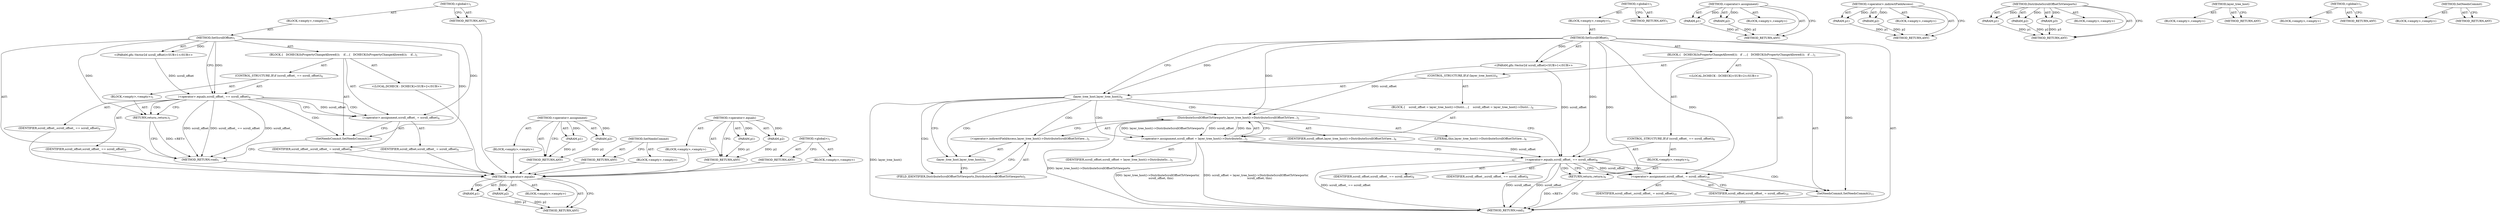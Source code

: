 digraph "&lt;global&gt;" {
vulnerable_71 [label=<(METHOD,&lt;operator&gt;.equals)>];
vulnerable_72 [label=<(PARAM,p1)>];
vulnerable_73 [label=<(PARAM,p2)>];
vulnerable_74 [label=<(BLOCK,&lt;empty&gt;,&lt;empty&gt;)>];
vulnerable_75 [label=<(METHOD_RETURN,ANY)>];
vulnerable_6 [label=<(METHOD,&lt;global&gt;)<SUB>1</SUB>>];
vulnerable_7 [label=<(BLOCK,&lt;empty&gt;,&lt;empty&gt;)<SUB>1</SUB>>];
vulnerable_8 [label=<(METHOD,SetScrollOffset)<SUB>1</SUB>>];
vulnerable_9 [label="<(PARAM,gfx::Vector2d scroll_offset)<SUB>1</SUB>>"];
vulnerable_10 [label=<(BLOCK,{
   DCHECK(IsPropertyChangeAllowed());
 
  if ...,{
   DCHECK(IsPropertyChangeAllowed());
 
  if ...)<SUB>1</SUB>>];
vulnerable_11 [label="<(LOCAL,DCHECK : DCHECK)<SUB>2</SUB>>"];
vulnerable_12 [label=<(CONTROL_STRUCTURE,IF,if (layer_tree_host()))<SUB>4</SUB>>];
vulnerable_13 [label=<(layer_tree_host,layer_tree_host())<SUB>4</SUB>>];
vulnerable_14 [label=<(BLOCK,{
    scroll_offset = layer_tree_host()-&gt;Distri...,{
    scroll_offset = layer_tree_host()-&gt;Distri...)<SUB>4</SUB>>];
vulnerable_15 [label=<(&lt;operator&gt;.assignment,scroll_offset = layer_tree_host()-&gt;DistributeSc...)<SUB>5</SUB>>];
vulnerable_16 [label=<(IDENTIFIER,scroll_offset,scroll_offset = layer_tree_host()-&gt;DistributeSc...)<SUB>5</SUB>>];
vulnerable_17 [label=<(DistributeScrollOffsetToViewports,layer_tree_host()-&gt;DistributeScrollOffsetToView...)<SUB>5</SUB>>];
vulnerable_18 [label=<(&lt;operator&gt;.indirectFieldAccess,layer_tree_host()-&gt;DistributeScrollOffsetToView...)<SUB>5</SUB>>];
vulnerable_19 [label=<(layer_tree_host,layer_tree_host())<SUB>5</SUB>>];
vulnerable_20 [label=<(FIELD_IDENTIFIER,DistributeScrollOffsetToViewports,DistributeScrollOffsetToViewports)<SUB>5</SUB>>];
vulnerable_21 [label=<(IDENTIFIER,scroll_offset,layer_tree_host()-&gt;DistributeScrollOffsetToView...)<SUB>6</SUB>>];
vulnerable_22 [label=<(LITERAL,this,layer_tree_host()-&gt;DistributeScrollOffsetToView...)<SUB>6</SUB>>];
vulnerable_23 [label=<(CONTROL_STRUCTURE,IF,if (scroll_offset_ == scroll_offset))<SUB>8</SUB>>];
vulnerable_24 [label=<(&lt;operator&gt;.equals,scroll_offset_ == scroll_offset)<SUB>8</SUB>>];
vulnerable_25 [label=<(IDENTIFIER,scroll_offset_,scroll_offset_ == scroll_offset)<SUB>8</SUB>>];
vulnerable_26 [label=<(IDENTIFIER,scroll_offset,scroll_offset_ == scroll_offset)<SUB>8</SUB>>];
vulnerable_27 [label=<(BLOCK,&lt;empty&gt;,&lt;empty&gt;)<SUB>9</SUB>>];
vulnerable_28 [label=<(RETURN,return;,return;)<SUB>9</SUB>>];
vulnerable_29 [label=<(&lt;operator&gt;.assignment,scroll_offset_ = scroll_offset)<SUB>10</SUB>>];
vulnerable_30 [label=<(IDENTIFIER,scroll_offset_,scroll_offset_ = scroll_offset)<SUB>10</SUB>>];
vulnerable_31 [label=<(IDENTIFIER,scroll_offset,scroll_offset_ = scroll_offset)<SUB>10</SUB>>];
vulnerable_32 [label=<(SetNeedsCommit,SetNeedsCommit())<SUB>11</SUB>>];
vulnerable_33 [label=<(METHOD_RETURN,void)<SUB>1</SUB>>];
vulnerable_35 [label=<(METHOD_RETURN,ANY)<SUB>1</SUB>>];
vulnerable_55 [label=<(METHOD,&lt;operator&gt;.assignment)>];
vulnerable_56 [label=<(PARAM,p1)>];
vulnerable_57 [label=<(PARAM,p2)>];
vulnerable_58 [label=<(BLOCK,&lt;empty&gt;,&lt;empty&gt;)>];
vulnerable_59 [label=<(METHOD_RETURN,ANY)>];
vulnerable_66 [label=<(METHOD,&lt;operator&gt;.indirectFieldAccess)>];
vulnerable_67 [label=<(PARAM,p1)>];
vulnerable_68 [label=<(PARAM,p2)>];
vulnerable_69 [label=<(BLOCK,&lt;empty&gt;,&lt;empty&gt;)>];
vulnerable_70 [label=<(METHOD_RETURN,ANY)>];
vulnerable_60 [label=<(METHOD,DistributeScrollOffsetToViewports)>];
vulnerable_61 [label=<(PARAM,p1)>];
vulnerable_62 [label=<(PARAM,p2)>];
vulnerable_63 [label=<(PARAM,p3)>];
vulnerable_64 [label=<(BLOCK,&lt;empty&gt;,&lt;empty&gt;)>];
vulnerable_65 [label=<(METHOD_RETURN,ANY)>];
vulnerable_52 [label=<(METHOD,layer_tree_host)>];
vulnerable_53 [label=<(BLOCK,&lt;empty&gt;,&lt;empty&gt;)>];
vulnerable_54 [label=<(METHOD_RETURN,ANY)>];
vulnerable_46 [label=<(METHOD,&lt;global&gt;)<SUB>1</SUB>>];
vulnerable_47 [label=<(BLOCK,&lt;empty&gt;,&lt;empty&gt;)>];
vulnerable_48 [label=<(METHOD_RETURN,ANY)>];
vulnerable_76 [label=<(METHOD,SetNeedsCommit)>];
vulnerable_77 [label=<(BLOCK,&lt;empty&gt;,&lt;empty&gt;)>];
vulnerable_78 [label=<(METHOD_RETURN,ANY)>];
fixed_6 [label=<(METHOD,&lt;global&gt;)<SUB>1</SUB>>];
fixed_7 [label=<(BLOCK,&lt;empty&gt;,&lt;empty&gt;)<SUB>1</SUB>>];
fixed_8 [label=<(METHOD,SetScrollOffset)<SUB>1</SUB>>];
fixed_9 [label="<(PARAM,gfx::Vector2d scroll_offset)<SUB>1</SUB>>"];
fixed_10 [label=<(BLOCK,{
   DCHECK(IsPropertyChangeAllowed());
 
   if...,{
   DCHECK(IsPropertyChangeAllowed());
 
   if...)<SUB>1</SUB>>];
fixed_11 [label="<(LOCAL,DCHECK : DCHECK)<SUB>2</SUB>>"];
fixed_12 [label=<(CONTROL_STRUCTURE,IF,if (scroll_offset_ == scroll_offset))<SUB>4</SUB>>];
fixed_13 [label=<(&lt;operator&gt;.equals,scroll_offset_ == scroll_offset)<SUB>4</SUB>>];
fixed_14 [label=<(IDENTIFIER,scroll_offset_,scroll_offset_ == scroll_offset)<SUB>4</SUB>>];
fixed_15 [label=<(IDENTIFIER,scroll_offset,scroll_offset_ == scroll_offset)<SUB>4</SUB>>];
fixed_16 [label=<(BLOCK,&lt;empty&gt;,&lt;empty&gt;)<SUB>5</SUB>>];
fixed_17 [label=<(RETURN,return;,return;)<SUB>5</SUB>>];
fixed_18 [label=<(&lt;operator&gt;.assignment,scroll_offset_ = scroll_offset)<SUB>6</SUB>>];
fixed_19 [label=<(IDENTIFIER,scroll_offset_,scroll_offset_ = scroll_offset)<SUB>6</SUB>>];
fixed_20 [label=<(IDENTIFIER,scroll_offset,scroll_offset_ = scroll_offset)<SUB>6</SUB>>];
fixed_21 [label=<(SetNeedsCommit,SetNeedsCommit())<SUB>7</SUB>>];
fixed_22 [label=<(METHOD_RETURN,void)<SUB>1</SUB>>];
fixed_24 [label=<(METHOD_RETURN,ANY)<SUB>1</SUB>>];
fixed_46 [label=<(METHOD,&lt;operator&gt;.assignment)>];
fixed_47 [label=<(PARAM,p1)>];
fixed_48 [label=<(PARAM,p2)>];
fixed_49 [label=<(BLOCK,&lt;empty&gt;,&lt;empty&gt;)>];
fixed_50 [label=<(METHOD_RETURN,ANY)>];
fixed_51 [label=<(METHOD,SetNeedsCommit)>];
fixed_52 [label=<(BLOCK,&lt;empty&gt;,&lt;empty&gt;)>];
fixed_53 [label=<(METHOD_RETURN,ANY)>];
fixed_41 [label=<(METHOD,&lt;operator&gt;.equals)>];
fixed_42 [label=<(PARAM,p1)>];
fixed_43 [label=<(PARAM,p2)>];
fixed_44 [label=<(BLOCK,&lt;empty&gt;,&lt;empty&gt;)>];
fixed_45 [label=<(METHOD_RETURN,ANY)>];
fixed_35 [label=<(METHOD,&lt;global&gt;)<SUB>1</SUB>>];
fixed_36 [label=<(BLOCK,&lt;empty&gt;,&lt;empty&gt;)>];
fixed_37 [label=<(METHOD_RETURN,ANY)>];
vulnerable_71 -> vulnerable_72  [key=0, label="AST: "];
vulnerable_71 -> vulnerable_72  [key=1, label="DDG: "];
vulnerable_71 -> vulnerable_74  [key=0, label="AST: "];
vulnerable_71 -> vulnerable_73  [key=0, label="AST: "];
vulnerable_71 -> vulnerable_73  [key=1, label="DDG: "];
vulnerable_71 -> vulnerable_75  [key=0, label="AST: "];
vulnerable_71 -> vulnerable_75  [key=1, label="CFG: "];
vulnerable_72 -> vulnerable_75  [key=0, label="DDG: p1"];
vulnerable_73 -> vulnerable_75  [key=0, label="DDG: p2"];
vulnerable_6 -> vulnerable_7  [key=0, label="AST: "];
vulnerable_6 -> vulnerable_35  [key=0, label="AST: "];
vulnerable_6 -> vulnerable_35  [key=1, label="CFG: "];
vulnerable_7 -> vulnerable_8  [key=0, label="AST: "];
vulnerable_8 -> vulnerable_9  [key=0, label="AST: "];
vulnerable_8 -> vulnerable_9  [key=1, label="DDG: "];
vulnerable_8 -> vulnerable_10  [key=0, label="AST: "];
vulnerable_8 -> vulnerable_33  [key=0, label="AST: "];
vulnerable_8 -> vulnerable_13  [key=0, label="CFG: "];
vulnerable_8 -> vulnerable_13  [key=1, label="DDG: "];
vulnerable_8 -> vulnerable_29  [key=0, label="DDG: "];
vulnerable_8 -> vulnerable_32  [key=0, label="DDG: "];
vulnerable_8 -> vulnerable_24  [key=0, label="DDG: "];
vulnerable_8 -> vulnerable_28  [key=0, label="DDG: "];
vulnerable_8 -> vulnerable_17  [key=0, label="DDG: "];
vulnerable_9 -> vulnerable_24  [key=0, label="DDG: scroll_offset"];
vulnerable_9 -> vulnerable_17  [key=0, label="DDG: scroll_offset"];
vulnerable_10 -> vulnerable_11  [key=0, label="AST: "];
vulnerable_10 -> vulnerable_12  [key=0, label="AST: "];
vulnerable_10 -> vulnerable_23  [key=0, label="AST: "];
vulnerable_10 -> vulnerable_29  [key=0, label="AST: "];
vulnerable_10 -> vulnerable_32  [key=0, label="AST: "];
vulnerable_12 -> vulnerable_13  [key=0, label="AST: "];
vulnerable_12 -> vulnerable_14  [key=0, label="AST: "];
vulnerable_13 -> vulnerable_19  [key=0, label="CFG: "];
vulnerable_13 -> vulnerable_19  [key=1, label="CDG: "];
vulnerable_13 -> vulnerable_24  [key=0, label="CFG: "];
vulnerable_13 -> vulnerable_33  [key=0, label="DDG: layer_tree_host()"];
vulnerable_13 -> vulnerable_17  [key=0, label="CDG: "];
vulnerable_13 -> vulnerable_15  [key=0, label="CDG: "];
vulnerable_13 -> vulnerable_18  [key=0, label="CDG: "];
vulnerable_13 -> vulnerable_20  [key=0, label="CDG: "];
vulnerable_14 -> vulnerable_15  [key=0, label="AST: "];
vulnerable_15 -> vulnerable_16  [key=0, label="AST: "];
vulnerable_15 -> vulnerable_17  [key=0, label="AST: "];
vulnerable_15 -> vulnerable_24  [key=0, label="CFG: "];
vulnerable_15 -> vulnerable_24  [key=1, label="DDG: scroll_offset"];
vulnerable_15 -> vulnerable_33  [key=0, label="DDG: layer_tree_host()-&gt;DistributeScrollOffsetToViewports(
        scroll_offset, this)"];
vulnerable_15 -> vulnerable_33  [key=1, label="DDG: scroll_offset = layer_tree_host()-&gt;DistributeScrollOffsetToViewports(
        scroll_offset, this)"];
vulnerable_17 -> vulnerable_18  [key=0, label="AST: "];
vulnerable_17 -> vulnerable_21  [key=0, label="AST: "];
vulnerable_17 -> vulnerable_22  [key=0, label="AST: "];
vulnerable_17 -> vulnerable_15  [key=0, label="CFG: "];
vulnerable_17 -> vulnerable_15  [key=1, label="DDG: layer_tree_host()-&gt;DistributeScrollOffsetToViewports"];
vulnerable_17 -> vulnerable_15  [key=2, label="DDG: scroll_offset"];
vulnerable_17 -> vulnerable_15  [key=3, label="DDG: this"];
vulnerable_17 -> vulnerable_33  [key=0, label="DDG: layer_tree_host()-&gt;DistributeScrollOffsetToViewports"];
vulnerable_18 -> vulnerable_19  [key=0, label="AST: "];
vulnerable_18 -> vulnerable_20  [key=0, label="AST: "];
vulnerable_18 -> vulnerable_17  [key=0, label="CFG: "];
vulnerable_19 -> vulnerable_20  [key=0, label="CFG: "];
vulnerable_20 -> vulnerable_18  [key=0, label="CFG: "];
vulnerable_23 -> vulnerable_24  [key=0, label="AST: "];
vulnerable_23 -> vulnerable_27  [key=0, label="AST: "];
vulnerable_24 -> vulnerable_25  [key=0, label="AST: "];
vulnerable_24 -> vulnerable_26  [key=0, label="AST: "];
vulnerable_24 -> vulnerable_28  [key=0, label="CFG: "];
vulnerable_24 -> vulnerable_28  [key=1, label="CDG: "];
vulnerable_24 -> vulnerable_29  [key=0, label="CFG: "];
vulnerable_24 -> vulnerable_29  [key=1, label="DDG: scroll_offset"];
vulnerable_24 -> vulnerable_29  [key=2, label="CDG: "];
vulnerable_24 -> vulnerable_33  [key=0, label="DDG: scroll_offset_"];
vulnerable_24 -> vulnerable_33  [key=1, label="DDG: scroll_offset"];
vulnerable_24 -> vulnerable_33  [key=2, label="DDG: scroll_offset_ == scroll_offset"];
vulnerable_24 -> vulnerable_32  [key=0, label="CDG: "];
vulnerable_27 -> vulnerable_28  [key=0, label="AST: "];
vulnerable_28 -> vulnerable_33  [key=0, label="CFG: "];
vulnerable_28 -> vulnerable_33  [key=1, label="DDG: &lt;RET&gt;"];
vulnerable_29 -> vulnerable_30  [key=0, label="AST: "];
vulnerable_29 -> vulnerable_31  [key=0, label="AST: "];
vulnerable_29 -> vulnerable_32  [key=0, label="CFG: "];
vulnerable_32 -> vulnerable_33  [key=0, label="CFG: "];
vulnerable_55 -> vulnerable_56  [key=0, label="AST: "];
vulnerable_55 -> vulnerable_56  [key=1, label="DDG: "];
vulnerable_55 -> vulnerable_58  [key=0, label="AST: "];
vulnerable_55 -> vulnerable_57  [key=0, label="AST: "];
vulnerable_55 -> vulnerable_57  [key=1, label="DDG: "];
vulnerable_55 -> vulnerable_59  [key=0, label="AST: "];
vulnerable_55 -> vulnerable_59  [key=1, label="CFG: "];
vulnerable_56 -> vulnerable_59  [key=0, label="DDG: p1"];
vulnerable_57 -> vulnerable_59  [key=0, label="DDG: p2"];
vulnerable_66 -> vulnerable_67  [key=0, label="AST: "];
vulnerable_66 -> vulnerable_67  [key=1, label="DDG: "];
vulnerable_66 -> vulnerable_69  [key=0, label="AST: "];
vulnerable_66 -> vulnerable_68  [key=0, label="AST: "];
vulnerable_66 -> vulnerable_68  [key=1, label="DDG: "];
vulnerable_66 -> vulnerable_70  [key=0, label="AST: "];
vulnerable_66 -> vulnerable_70  [key=1, label="CFG: "];
vulnerable_67 -> vulnerable_70  [key=0, label="DDG: p1"];
vulnerable_68 -> vulnerable_70  [key=0, label="DDG: p2"];
vulnerable_60 -> vulnerable_61  [key=0, label="AST: "];
vulnerable_60 -> vulnerable_61  [key=1, label="DDG: "];
vulnerable_60 -> vulnerable_64  [key=0, label="AST: "];
vulnerable_60 -> vulnerable_62  [key=0, label="AST: "];
vulnerable_60 -> vulnerable_62  [key=1, label="DDG: "];
vulnerable_60 -> vulnerable_65  [key=0, label="AST: "];
vulnerable_60 -> vulnerable_65  [key=1, label="CFG: "];
vulnerable_60 -> vulnerable_63  [key=0, label="AST: "];
vulnerable_60 -> vulnerable_63  [key=1, label="DDG: "];
vulnerable_61 -> vulnerable_65  [key=0, label="DDG: p1"];
vulnerable_62 -> vulnerable_65  [key=0, label="DDG: p2"];
vulnerable_63 -> vulnerable_65  [key=0, label="DDG: p3"];
vulnerable_52 -> vulnerable_53  [key=0, label="AST: "];
vulnerable_52 -> vulnerable_54  [key=0, label="AST: "];
vulnerable_52 -> vulnerable_54  [key=1, label="CFG: "];
vulnerable_46 -> vulnerable_47  [key=0, label="AST: "];
vulnerable_46 -> vulnerable_48  [key=0, label="AST: "];
vulnerable_46 -> vulnerable_48  [key=1, label="CFG: "];
vulnerable_76 -> vulnerable_77  [key=0, label="AST: "];
vulnerable_76 -> vulnerable_78  [key=0, label="AST: "];
vulnerable_76 -> vulnerable_78  [key=1, label="CFG: "];
fixed_6 -> fixed_7  [key=0, label="AST: "];
fixed_6 -> fixed_24  [key=0, label="AST: "];
fixed_6 -> fixed_24  [key=1, label="CFG: "];
fixed_7 -> fixed_8  [key=0, label="AST: "];
fixed_8 -> fixed_9  [key=0, label="AST: "];
fixed_8 -> fixed_9  [key=1, label="DDG: "];
fixed_8 -> fixed_10  [key=0, label="AST: "];
fixed_8 -> fixed_22  [key=0, label="AST: "];
fixed_8 -> fixed_13  [key=0, label="CFG: "];
fixed_8 -> fixed_13  [key=1, label="DDG: "];
fixed_8 -> fixed_18  [key=0, label="DDG: "];
fixed_8 -> fixed_21  [key=0, label="DDG: "];
fixed_8 -> fixed_17  [key=0, label="DDG: "];
fixed_9 -> fixed_13  [key=0, label="DDG: scroll_offset"];
fixed_10 -> fixed_11  [key=0, label="AST: "];
fixed_10 -> fixed_12  [key=0, label="AST: "];
fixed_10 -> fixed_18  [key=0, label="AST: "];
fixed_10 -> fixed_21  [key=0, label="AST: "];
fixed_11 -> vulnerable_71  [key=0];
fixed_12 -> fixed_13  [key=0, label="AST: "];
fixed_12 -> fixed_16  [key=0, label="AST: "];
fixed_13 -> fixed_14  [key=0, label="AST: "];
fixed_13 -> fixed_15  [key=0, label="AST: "];
fixed_13 -> fixed_17  [key=0, label="CFG: "];
fixed_13 -> fixed_17  [key=1, label="CDG: "];
fixed_13 -> fixed_18  [key=0, label="CFG: "];
fixed_13 -> fixed_18  [key=1, label="DDG: scroll_offset"];
fixed_13 -> fixed_18  [key=2, label="CDG: "];
fixed_13 -> fixed_22  [key=0, label="DDG: scroll_offset_"];
fixed_13 -> fixed_22  [key=1, label="DDG: scroll_offset"];
fixed_13 -> fixed_22  [key=2, label="DDG: scroll_offset_ == scroll_offset"];
fixed_13 -> fixed_21  [key=0, label="CDG: "];
fixed_14 -> vulnerable_71  [key=0];
fixed_15 -> vulnerable_71  [key=0];
fixed_16 -> fixed_17  [key=0, label="AST: "];
fixed_17 -> fixed_22  [key=0, label="CFG: "];
fixed_17 -> fixed_22  [key=1, label="DDG: &lt;RET&gt;"];
fixed_18 -> fixed_19  [key=0, label="AST: "];
fixed_18 -> fixed_20  [key=0, label="AST: "];
fixed_18 -> fixed_21  [key=0, label="CFG: "];
fixed_19 -> vulnerable_71  [key=0];
fixed_20 -> vulnerable_71  [key=0];
fixed_21 -> fixed_22  [key=0, label="CFG: "];
fixed_22 -> vulnerable_71  [key=0];
fixed_24 -> vulnerable_71  [key=0];
fixed_46 -> fixed_47  [key=0, label="AST: "];
fixed_46 -> fixed_47  [key=1, label="DDG: "];
fixed_46 -> fixed_49  [key=0, label="AST: "];
fixed_46 -> fixed_48  [key=0, label="AST: "];
fixed_46 -> fixed_48  [key=1, label="DDG: "];
fixed_46 -> fixed_50  [key=0, label="AST: "];
fixed_46 -> fixed_50  [key=1, label="CFG: "];
fixed_47 -> fixed_50  [key=0, label="DDG: p1"];
fixed_48 -> fixed_50  [key=0, label="DDG: p2"];
fixed_49 -> vulnerable_71  [key=0];
fixed_50 -> vulnerable_71  [key=0];
fixed_51 -> fixed_52  [key=0, label="AST: "];
fixed_51 -> fixed_53  [key=0, label="AST: "];
fixed_51 -> fixed_53  [key=1, label="CFG: "];
fixed_52 -> vulnerable_71  [key=0];
fixed_53 -> vulnerable_71  [key=0];
fixed_41 -> fixed_42  [key=0, label="AST: "];
fixed_41 -> fixed_42  [key=1, label="DDG: "];
fixed_41 -> fixed_44  [key=0, label="AST: "];
fixed_41 -> fixed_43  [key=0, label="AST: "];
fixed_41 -> fixed_43  [key=1, label="DDG: "];
fixed_41 -> fixed_45  [key=0, label="AST: "];
fixed_41 -> fixed_45  [key=1, label="CFG: "];
fixed_42 -> fixed_45  [key=0, label="DDG: p1"];
fixed_43 -> fixed_45  [key=0, label="DDG: p2"];
fixed_44 -> vulnerable_71  [key=0];
fixed_45 -> vulnerable_71  [key=0];
fixed_35 -> fixed_36  [key=0, label="AST: "];
fixed_35 -> fixed_37  [key=0, label="AST: "];
fixed_35 -> fixed_37  [key=1, label="CFG: "];
fixed_36 -> vulnerable_71  [key=0];
fixed_37 -> vulnerable_71  [key=0];
}

